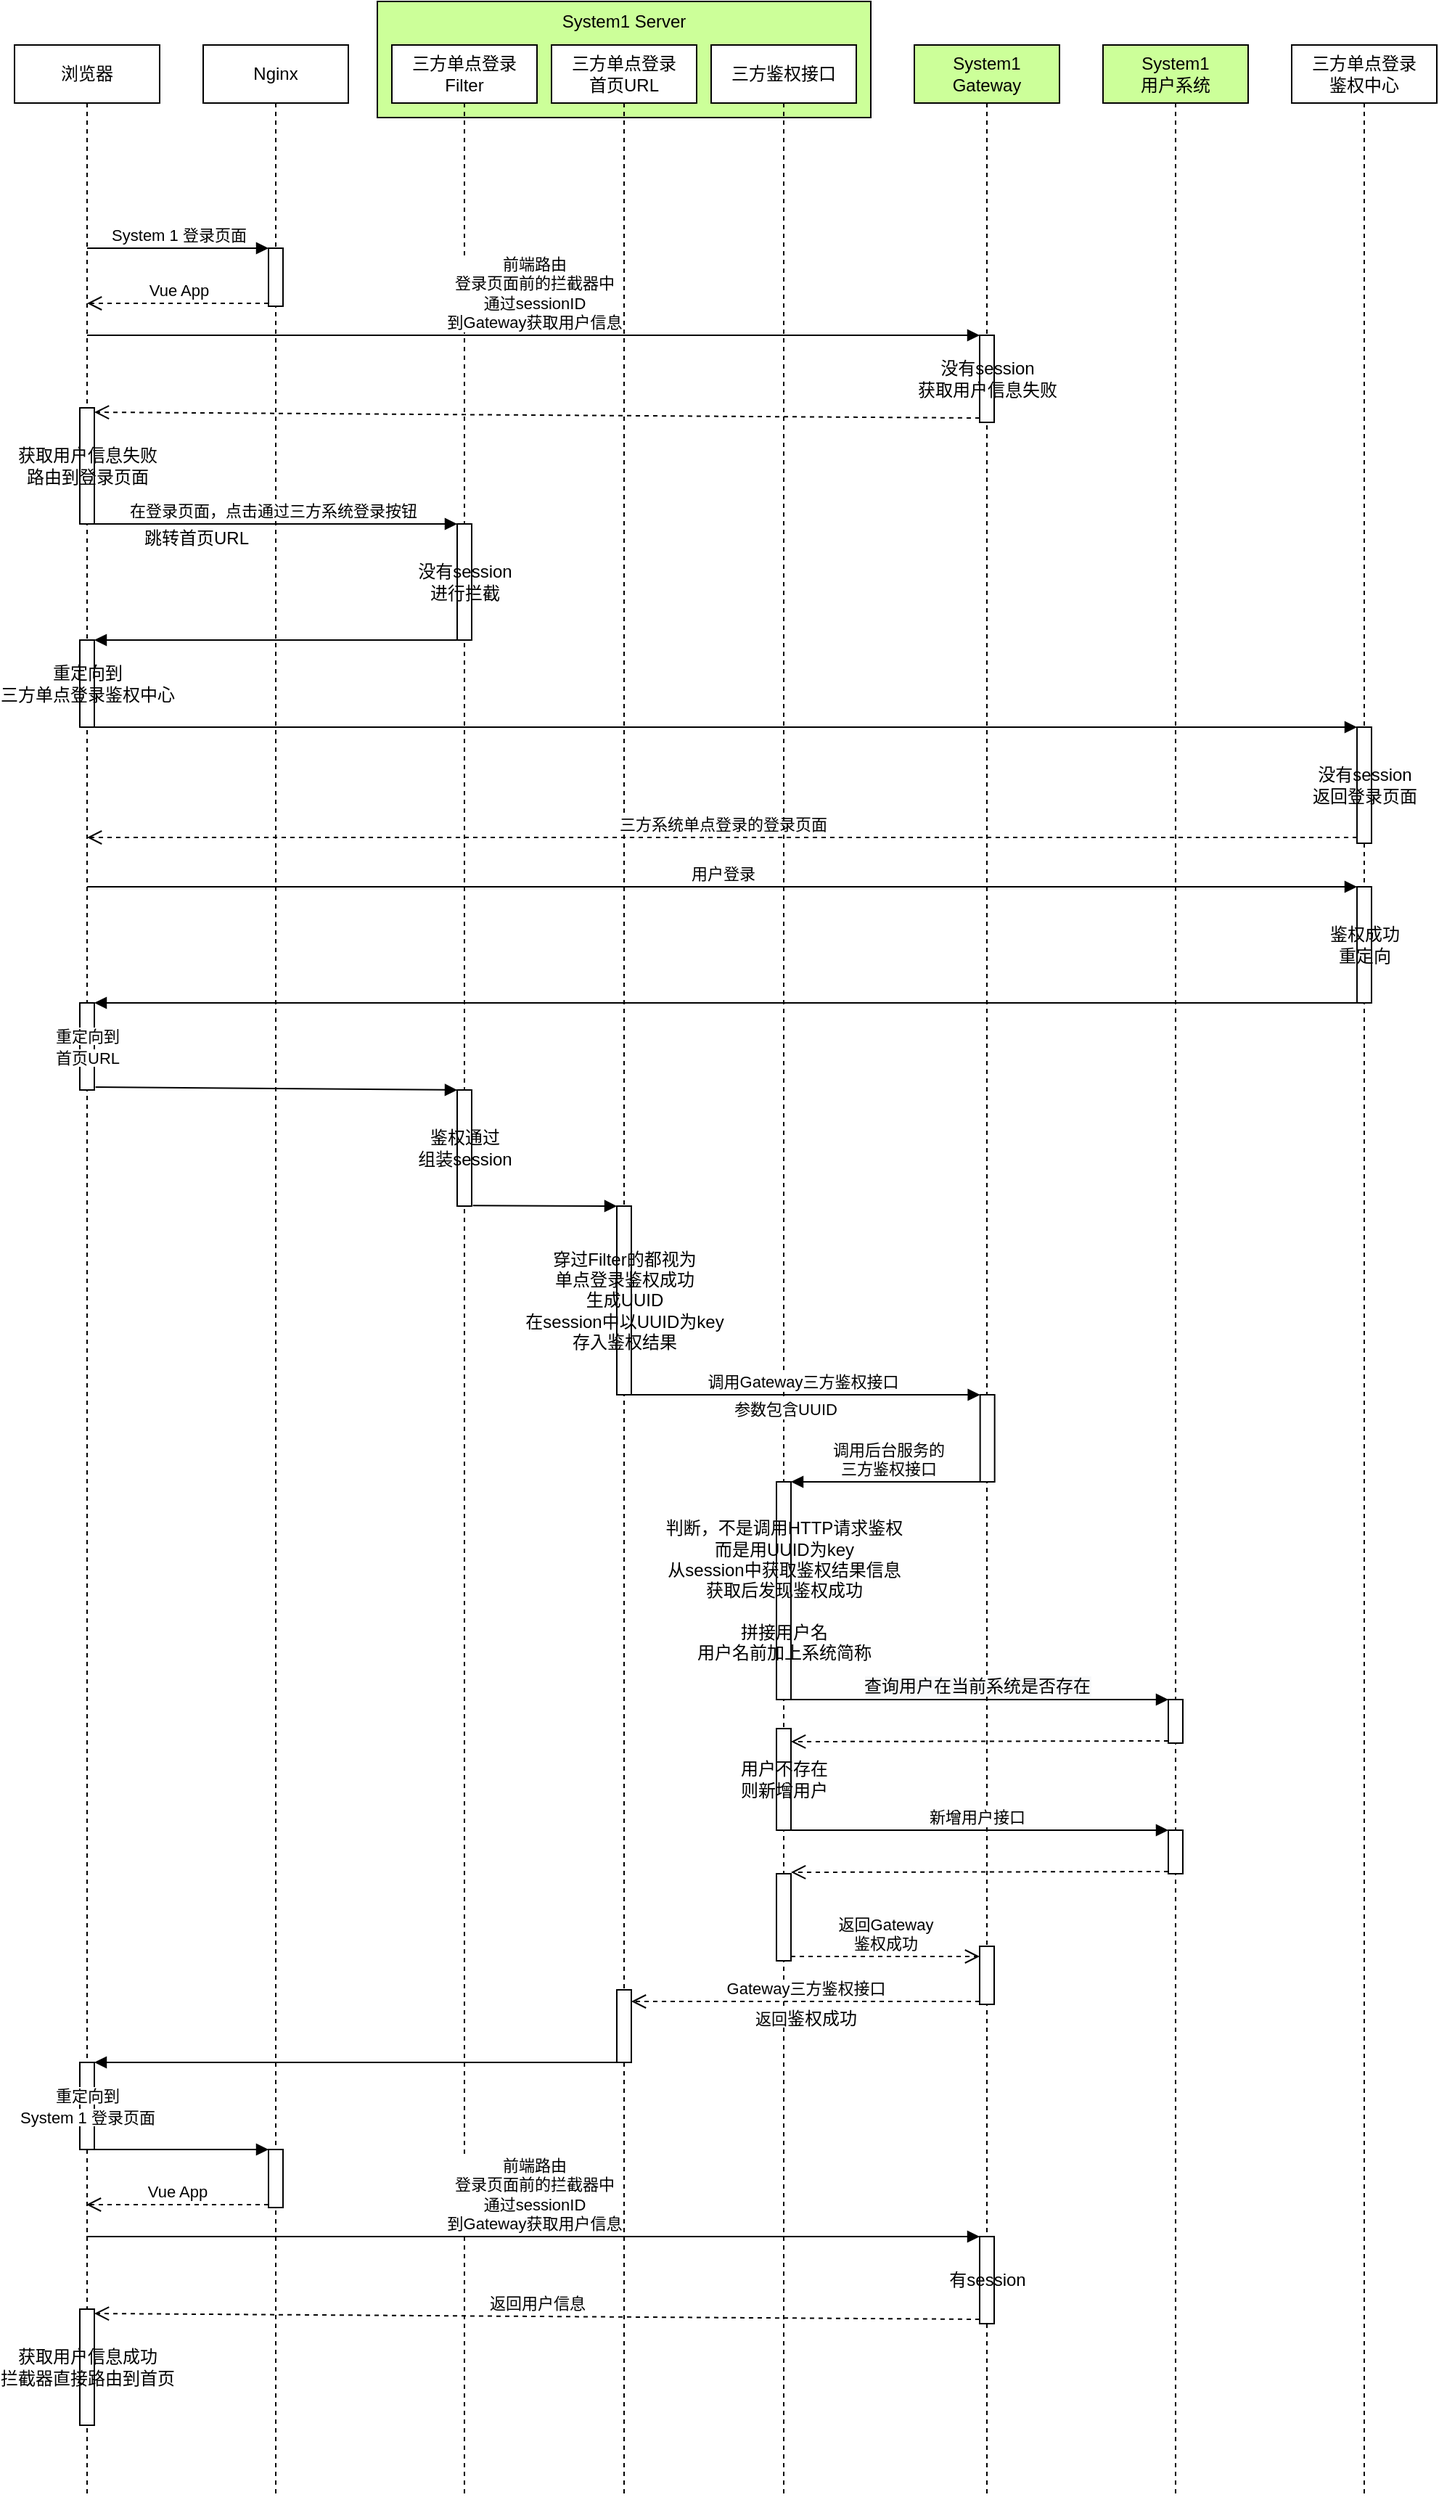 <mxfile version="14.4.4" type="github">
  <diagram id="dh1iSAnI9LNPIimuFHRk" name="第 1 页">
    <mxGraphModel dx="1102" dy="1723" grid="1" gridSize="10" guides="1" tooltips="1" connect="1" arrows="1" fold="1" page="1" pageScale="1" pageWidth="827" pageHeight="1169" math="0" shadow="0">
      <root>
        <mxCell id="0" />
        <mxCell id="1" parent="0" />
        <mxCell id="u6yMv0zxOhqang4DAun9-123" value="" style="html=1;verticalAlign=bottom;endArrow=open;dashed=1;endSize=8;exitX=0;exitY=0.95;" parent="1" source="u6yMv0zxOhqang4DAun9-121" edge="1">
          <mxGeometry relative="1" as="geometry">
            <mxPoint x="605" y="1229" as="targetPoint" />
          </mxGeometry>
        </mxCell>
        <mxCell id="u6yMv0zxOhqang4DAun9-3" value="System1 Server" style="rounded=0;whiteSpace=wrap;html=1;verticalAlign=top;fillColor=#CCFF99;" parent="1" vertex="1">
          <mxGeometry x="320" y="-60" width="340" height="80" as="geometry" />
        </mxCell>
        <mxCell id="Or9v4SIIAj_S2g1zX2Sr-3" value="浏览器" style="shape=umlLifeline;perimeter=lifelinePerimeter;whiteSpace=wrap;html=1;container=0;collapsible=0;recursiveResize=0;outlineConnect=0;" parent="1" vertex="1">
          <mxGeometry x="70" y="-30" width="100" height="1690" as="geometry" />
        </mxCell>
        <mxCell id="Or9v4SIIAj_S2g1zX2Sr-7" value="Nginx" style="shape=umlLifeline;perimeter=lifelinePerimeter;whiteSpace=wrap;html=1;container=0;collapsible=0;recursiveResize=0;outlineConnect=0;" parent="1" vertex="1">
          <mxGeometry x="200" y="-30" width="100" height="1690" as="geometry" />
        </mxCell>
        <mxCell id="Or9v4SIIAj_S2g1zX2Sr-8" value="三方单点登录&lt;br&gt;Filter" style="shape=umlLifeline;perimeter=lifelinePerimeter;whiteSpace=wrap;html=1;container=0;collapsible=0;recursiveResize=0;outlineConnect=0;" parent="1" vertex="1">
          <mxGeometry x="330" y="-30" width="100" height="1690" as="geometry" />
        </mxCell>
        <mxCell id="Or9v4SIIAj_S2g1zX2Sr-9" value="三方单点登录&lt;br&gt;首页URL" style="shape=umlLifeline;perimeter=lifelinePerimeter;whiteSpace=wrap;html=1;container=0;collapsible=0;recursiveResize=0;outlineConnect=0;" parent="1" vertex="1">
          <mxGeometry x="440" y="-30" width="100" height="1690" as="geometry" />
        </mxCell>
        <mxCell id="Or9v4SIIAj_S2g1zX2Sr-10" value="三方单点登录&lt;br&gt;鉴权中心" style="shape=umlLifeline;perimeter=lifelinePerimeter;whiteSpace=wrap;html=1;container=0;collapsible=0;recursiveResize=0;outlineConnect=0;" parent="1" vertex="1">
          <mxGeometry x="950" y="-30" width="100" height="1690" as="geometry" />
        </mxCell>
        <mxCell id="u6yMv0zxOhqang4DAun9-16" value="在登录页面，点击通过三方系统登录按钮" style="html=1;verticalAlign=bottom;endArrow=block;entryX=0;entryY=0;" parent="1" source="Or9v4SIIAj_S2g1zX2Sr-3" target="u6yMv0zxOhqang4DAun9-15" edge="1">
          <mxGeometry relative="1" as="geometry">
            <mxPoint x="305" y="300" as="sourcePoint" />
          </mxGeometry>
        </mxCell>
        <mxCell id="u6yMv0zxOhqang4DAun9-19" value="跳转首页URL" style="text;html=1;align=center;verticalAlign=middle;resizable=0;points=[];autosize=1;" parent="1" vertex="1">
          <mxGeometry x="150" y="300" width="90" height="20" as="geometry" />
        </mxCell>
        <mxCell id="u6yMv0zxOhqang4DAun9-21" value="" style="html=1;verticalAlign=bottom;endArrow=block;entryX=1;entryY=0;" parent="1" source="Or9v4SIIAj_S2g1zX2Sr-8" target="u6yMv0zxOhqang4DAun9-20" edge="1">
          <mxGeometry relative="1" as="geometry">
            <mxPoint x="185" y="380" as="sourcePoint" />
          </mxGeometry>
        </mxCell>
        <mxCell id="u6yMv0zxOhqang4DAun9-24" value="" style="html=1;verticalAlign=bottom;endArrow=block;entryX=0;entryY=0;" parent="1" source="Or9v4SIIAj_S2g1zX2Sr-3" target="u6yMv0zxOhqang4DAun9-23" edge="1">
          <mxGeometry relative="1" as="geometry">
            <mxPoint x="565" y="440" as="sourcePoint" />
          </mxGeometry>
        </mxCell>
        <mxCell id="u6yMv0zxOhqang4DAun9-25" value="三方系统单点登录的登录页面" style="html=1;verticalAlign=bottom;endArrow=open;dashed=1;endSize=8;exitX=0;exitY=0.95;" parent="1" source="u6yMv0zxOhqang4DAun9-23" target="Or9v4SIIAj_S2g1zX2Sr-3" edge="1">
          <mxGeometry relative="1" as="geometry">
            <mxPoint x="565" y="516" as="targetPoint" />
          </mxGeometry>
        </mxCell>
        <mxCell id="u6yMv0zxOhqang4DAun9-28" value="用户登录" style="html=1;verticalAlign=bottom;endArrow=block;entryX=0;entryY=0;" parent="1" source="Or9v4SIIAj_S2g1zX2Sr-3" target="u6yMv0zxOhqang4DAun9-27" edge="1">
          <mxGeometry relative="1" as="geometry">
            <mxPoint x="565" y="550" as="sourcePoint" />
          </mxGeometry>
        </mxCell>
        <mxCell id="u6yMv0zxOhqang4DAun9-49" value="" style="html=1;verticalAlign=bottom;endArrow=block;entryX=1;entryY=0;" parent="1" source="Or9v4SIIAj_S2g1zX2Sr-10" target="u6yMv0zxOhqang4DAun9-48" edge="1">
          <mxGeometry relative="1" as="geometry">
            <mxPoint x="185" y="630" as="sourcePoint" />
          </mxGeometry>
        </mxCell>
        <mxCell id="u6yMv0zxOhqang4DAun9-53" value="System1&lt;br&gt;Gateway" style="shape=umlLifeline;perimeter=lifelinePerimeter;whiteSpace=wrap;html=1;container=0;collapsible=0;recursiveResize=0;outlineConnect=0;fillColor=#CCFF99;" parent="1" vertex="1">
          <mxGeometry x="690" y="-30" width="100" height="1690" as="geometry" />
        </mxCell>
        <mxCell id="u6yMv0zxOhqang4DAun9-59" value="三方鉴权接口" style="shape=umlLifeline;perimeter=lifelinePerimeter;whiteSpace=wrap;html=1;container=0;collapsible=0;recursiveResize=0;outlineConnect=0;" parent="1" vertex="1">
          <mxGeometry x="550" y="-30" width="100" height="1690" as="geometry" />
        </mxCell>
        <mxCell id="u6yMv0zxOhqang4DAun9-81" value="" style="html=1;verticalAlign=bottom;endArrow=block;entryX=0;entryY=0;exitX=1.083;exitY=0.967;exitDx=0;exitDy=0;exitPerimeter=0;" parent="1" source="u6yMv0zxOhqang4DAun9-48" target="u6yMv0zxOhqang4DAun9-80" edge="1">
          <mxGeometry relative="1" as="geometry">
            <mxPoint x="305" y="690" as="sourcePoint" />
          </mxGeometry>
        </mxCell>
        <mxCell id="u6yMv0zxOhqang4DAun9-84" value="" style="html=1;verticalAlign=bottom;endArrow=block;entryX=0;entryY=0;exitX=1.083;exitY=0.996;exitDx=0;exitDy=0;exitPerimeter=0;" parent="1" source="u6yMv0zxOhqang4DAun9-80" target="u6yMv0zxOhqang4DAun9-83" edge="1">
          <mxGeometry relative="1" as="geometry">
            <mxPoint x="415" y="770" as="sourcePoint" />
          </mxGeometry>
        </mxCell>
        <mxCell id="u6yMv0zxOhqang4DAun9-87" value="调用Gateway三方鉴权接口" style="html=1;verticalAlign=bottom;endArrow=block;entryX=0;entryY=0;" parent="1" source="Or9v4SIIAj_S2g1zX2Sr-9" target="u6yMv0zxOhqang4DAun9-86" edge="1">
          <mxGeometry relative="1" as="geometry">
            <mxPoint x="629.997" y="850" as="sourcePoint" />
          </mxGeometry>
        </mxCell>
        <mxCell id="u6yMv0zxOhqang4DAun9-92" value="参数包含UUID" style="edgeLabel;html=1;align=center;verticalAlign=middle;resizable=0;points=[];" parent="u6yMv0zxOhqang4DAun9-87" vertex="1" connectable="0">
          <mxGeometry x="0.156" y="-2" relative="1" as="geometry">
            <mxPoint x="-31.33" y="8" as="offset" />
          </mxGeometry>
        </mxCell>
        <mxCell id="u6yMv0zxOhqang4DAun9-90" value="调用后台服务的&lt;br&gt;三方鉴权接口" style="html=1;verticalAlign=bottom;endArrow=block;entryX=1;entryY=0;" parent="1" source="u6yMv0zxOhqang4DAun9-53" target="u6yMv0zxOhqang4DAun9-89" edge="1">
          <mxGeometry relative="1" as="geometry">
            <mxPoint x="665" y="930" as="sourcePoint" />
          </mxGeometry>
        </mxCell>
        <mxCell id="u6yMv0zxOhqang4DAun9-105" value="System1&lt;br&gt;用户系统" style="shape=umlLifeline;perimeter=lifelinePerimeter;whiteSpace=wrap;html=1;container=0;collapsible=0;recursiveResize=0;outlineConnect=0;fillColor=#CCFF99;" parent="1" vertex="1">
          <mxGeometry x="820" y="-30" width="100" height="1690" as="geometry" />
        </mxCell>
        <mxCell id="u6yMv0zxOhqang4DAun9-114" value="&lt;span style=&quot;font-size: 12px ; background-color: rgb(248 , 249 , 250)&quot;&gt;查询用户在当前系统是否存在&lt;/span&gt;" style="html=1;verticalAlign=bottom;endArrow=block;entryX=0;entryY=0;" parent="1" source="u6yMv0zxOhqang4DAun9-59" target="u6yMv0zxOhqang4DAun9-113" edge="1">
          <mxGeometry relative="1" as="geometry">
            <mxPoint x="795" y="1110" as="sourcePoint" />
          </mxGeometry>
        </mxCell>
        <mxCell id="u6yMv0zxOhqang4DAun9-122" value="新增用户接口" style="html=1;verticalAlign=bottom;endArrow=block;entryX=0;entryY=0;" parent="1" source="u6yMv0zxOhqang4DAun9-59" target="u6yMv0zxOhqang4DAun9-121" edge="1">
          <mxGeometry relative="1" as="geometry">
            <mxPoint x="795" y="1250" as="sourcePoint" />
          </mxGeometry>
        </mxCell>
        <mxCell id="u6yMv0zxOhqang4DAun9-115" value="" style="html=1;verticalAlign=bottom;endArrow=open;dashed=1;endSize=8;exitX=0;exitY=0.95;" parent="1" source="u6yMv0zxOhqang4DAun9-113" edge="1">
          <mxGeometry relative="1" as="geometry">
            <mxPoint x="605" y="1139" as="targetPoint" />
          </mxGeometry>
        </mxCell>
        <mxCell id="u6yMv0zxOhqang4DAun9-139" value="Gateway三方鉴权接口" style="html=1;verticalAlign=bottom;endArrow=open;dashed=1;endSize=8;exitX=0;exitY=0.95;" parent="1" source="u6yMv0zxOhqang4DAun9-137" edge="1">
          <mxGeometry relative="1" as="geometry">
            <mxPoint x="495" y="1318" as="targetPoint" />
          </mxGeometry>
        </mxCell>
        <mxCell id="u6yMv0zxOhqang4DAun9-143" value="&lt;span style=&quot;font-size: 11px ; background-color: rgb(255 , 255 , 255)&quot;&gt;返回&lt;/span&gt;鉴权成功" style="text;html=1;align=center;verticalAlign=middle;resizable=0;points=[];autosize=1;" parent="1" vertex="1">
          <mxGeometry x="570" y="1320" width="90" height="20" as="geometry" />
        </mxCell>
        <mxCell id="u6yMv0zxOhqang4DAun9-145" value="" style="html=1;verticalAlign=bottom;endArrow=block;entryX=1;entryY=0;" parent="1" source="Or9v4SIIAj_S2g1zX2Sr-9" target="u6yMv0zxOhqang4DAun9-144" edge="1">
          <mxGeometry relative="1" as="geometry">
            <mxPoint x="185" y="1360" as="sourcePoint" />
          </mxGeometry>
        </mxCell>
        <mxCell id="u6yMv0zxOhqang4DAun9-20" value="重定向到&lt;br&gt;三方单点登录鉴权中心" style="html=1;points=[];perimeter=orthogonalPerimeter;" parent="1" vertex="1">
          <mxGeometry x="115" y="380" width="10" height="60" as="geometry" />
        </mxCell>
        <mxCell id="u6yMv0zxOhqang4DAun9-48" value="&lt;span style=&quot;font-size: 11px ; background-color: rgb(255 , 255 , 255)&quot;&gt;重定向到&lt;br&gt;首页URL&lt;/span&gt;" style="html=1;points=[];perimeter=orthogonalPerimeter;" parent="1" vertex="1">
          <mxGeometry x="115" y="630" width="10" height="60" as="geometry" />
        </mxCell>
        <mxCell id="u6yMv0zxOhqang4DAun9-144" value="&lt;span style=&quot;font-size: 11px ; background-color: rgb(255 , 255 , 255)&quot;&gt;重定向到&lt;br&gt;System 1 登录页面&lt;/span&gt;" style="html=1;points=[];perimeter=orthogonalPerimeter;fillColor=#FFFFFF;" parent="1" vertex="1">
          <mxGeometry x="115" y="1360" width="10" height="60" as="geometry" />
        </mxCell>
        <mxCell id="u6yMv0zxOhqang4DAun9-15" value="没有session&lt;br&gt;进行拦截" style="html=1;points=[];perimeter=orthogonalPerimeter;" parent="1" vertex="1">
          <mxGeometry x="375" y="300" width="10" height="80" as="geometry" />
        </mxCell>
        <mxCell id="u6yMv0zxOhqang4DAun9-80" value="鉴权通过&lt;br&gt;组装session" style="html=1;points=[];perimeter=orthogonalPerimeter;fillColor=#FFFFFF;" parent="1" vertex="1">
          <mxGeometry x="375" y="690" width="10" height="80" as="geometry" />
        </mxCell>
        <mxCell id="u6yMv0zxOhqang4DAun9-83" value="穿过Filter的都视为&lt;br&gt;单点登录鉴权成功&lt;br&gt;生成UUID&lt;br&gt;在session中以UUID为key&lt;br&gt;存入鉴权结果" style="html=1;points=[];perimeter=orthogonalPerimeter;fillColor=#FFFFFF;" parent="1" vertex="1">
          <mxGeometry x="485" y="770" width="10" height="130" as="geometry" />
        </mxCell>
        <mxCell id="u6yMv0zxOhqang4DAun9-140" value="" style="html=1;points=[];perimeter=orthogonalPerimeter;fillColor=#FFFFFF;" parent="1" vertex="1">
          <mxGeometry x="485" y="1310" width="10" height="50" as="geometry" />
        </mxCell>
        <mxCell id="u6yMv0zxOhqang4DAun9-89" value="判断，不是调用HTTP请求鉴权&lt;br&gt;而是用UUID为key&lt;br&gt;从session中获取鉴权结果信息&lt;br&gt;获取后发现鉴权成功&lt;br&gt;&lt;br&gt;拼接用户名&lt;br&gt;用户名前加上系统简称" style="html=1;points=[];perimeter=orthogonalPerimeter;fillColor=#FFFFFF;" parent="1" vertex="1">
          <mxGeometry x="595" y="960" width="10" height="150" as="geometry" />
        </mxCell>
        <mxCell id="u6yMv0zxOhqang4DAun9-116" value="用户不存在&lt;br&gt;则新增用户" style="html=1;points=[];perimeter=orthogonalPerimeter;fillColor=#FFFFFF;" parent="1" vertex="1">
          <mxGeometry x="595" y="1130" width="10" height="70" as="geometry" />
        </mxCell>
        <mxCell id="u6yMv0zxOhqang4DAun9-134" value="" style="html=1;points=[];perimeter=orthogonalPerimeter;fillColor=#FFFFFF;" parent="1" vertex="1">
          <mxGeometry x="595" y="1230" width="10" height="60" as="geometry" />
        </mxCell>
        <mxCell id="u6yMv0zxOhqang4DAun9-136" value="返回Gateway&lt;br&gt;鉴权成功" style="html=1;verticalAlign=bottom;endArrow=open;dashed=1;endSize=8;exitX=1;exitY=0.95;" parent="1" source="u6yMv0zxOhqang4DAun9-134" edge="1">
          <mxGeometry x="550" y="120" as="geometry">
            <mxPoint x="735" y="1287" as="targetPoint" />
          </mxGeometry>
        </mxCell>
        <mxCell id="u6yMv0zxOhqang4DAun9-86" value="" style="html=1;points=[];perimeter=orthogonalPerimeter;fillColor=#FFFFFF;" parent="1" vertex="1">
          <mxGeometry x="735.33" y="900" width="10" height="60" as="geometry" />
        </mxCell>
        <mxCell id="u6yMv0zxOhqang4DAun9-137" value="" style="html=1;points=[];perimeter=orthogonalPerimeter;fillColor=#FFFFFF;" parent="1" vertex="1">
          <mxGeometry x="735" y="1280" width="10" height="40" as="geometry" />
        </mxCell>
        <mxCell id="u6yMv0zxOhqang4DAun9-113" value="" style="html=1;points=[];perimeter=orthogonalPerimeter;fillColor=#FFFFFF;" parent="1" vertex="1">
          <mxGeometry x="865" y="1110" width="10" height="30" as="geometry" />
        </mxCell>
        <mxCell id="u6yMv0zxOhqang4DAun9-121" value="" style="html=1;points=[];perimeter=orthogonalPerimeter;fillColor=#FFFFFF;" parent="1" vertex="1">
          <mxGeometry x="865" y="1200" width="10" height="30" as="geometry" />
        </mxCell>
        <mxCell id="u6yMv0zxOhqang4DAun9-23" value="没有session&lt;br&gt;返回登录页面" style="html=1;points=[];perimeter=orthogonalPerimeter;" parent="1" vertex="1">
          <mxGeometry x="995" y="440" width="10" height="80" as="geometry" />
        </mxCell>
        <mxCell id="u6yMv0zxOhqang4DAun9-27" value="鉴权成功&lt;br&gt;重定向" style="html=1;points=[];perimeter=orthogonalPerimeter;" parent="1" vertex="1">
          <mxGeometry x="995" y="550" width="10" height="80" as="geometry" />
        </mxCell>
        <mxCell id="8rMJmTV3KKsouPYQTct0-5" value="" style="html=1;points=[];perimeter=orthogonalPerimeter;" parent="1" vertex="1">
          <mxGeometry x="245" y="110" width="10" height="40" as="geometry" />
        </mxCell>
        <mxCell id="8rMJmTV3KKsouPYQTct0-6" value="System 1 登录页面" style="html=1;verticalAlign=bottom;endArrow=block;entryX=0;entryY=0;" parent="1" source="Or9v4SIIAj_S2g1zX2Sr-3" target="8rMJmTV3KKsouPYQTct0-5" edge="1">
          <mxGeometry relative="1" as="geometry">
            <mxPoint x="175" y="50" as="sourcePoint" />
          </mxGeometry>
        </mxCell>
        <mxCell id="8rMJmTV3KKsouPYQTct0-7" value="Vue App" style="html=1;verticalAlign=bottom;endArrow=open;dashed=1;endSize=8;exitX=0;exitY=0.95;" parent="1" source="8rMJmTV3KKsouPYQTct0-5" target="Or9v4SIIAj_S2g1zX2Sr-3" edge="1">
          <mxGeometry relative="1" as="geometry">
            <mxPoint x="175" y="126" as="targetPoint" />
          </mxGeometry>
        </mxCell>
        <mxCell id="8rMJmTV3KKsouPYQTct0-8" value="没有session&lt;br&gt;获取用户信息失败" style="html=1;points=[];perimeter=orthogonalPerimeter;" parent="1" vertex="1">
          <mxGeometry x="735" y="170" width="10" height="60" as="geometry" />
        </mxCell>
        <mxCell id="8rMJmTV3KKsouPYQTct0-9" value="前端路由&lt;br&gt;登录页面前的拦截器中&lt;br&gt;通过sessionID&lt;br&gt;到Gateway获取用户信息" style="html=1;verticalAlign=bottom;endArrow=block;entryX=0;entryY=0;" parent="1" source="Or9v4SIIAj_S2g1zX2Sr-3" target="8rMJmTV3KKsouPYQTct0-8" edge="1">
          <mxGeometry relative="1" as="geometry">
            <mxPoint x="665" y="90" as="sourcePoint" />
          </mxGeometry>
        </mxCell>
        <mxCell id="8rMJmTV3KKsouPYQTct0-10" value="" style="html=1;verticalAlign=bottom;endArrow=open;dashed=1;endSize=8;exitX=0;exitY=0.95;" parent="1" source="8rMJmTV3KKsouPYQTct0-8" edge="1">
          <mxGeometry relative="1" as="geometry">
            <mxPoint x="125" y="223" as="targetPoint" />
          </mxGeometry>
        </mxCell>
        <mxCell id="8rMJmTV3KKsouPYQTct0-11" value="获取用户信息失败&lt;br&gt;路由到登录页面" style="html=1;points=[];perimeter=orthogonalPerimeter;" parent="1" vertex="1">
          <mxGeometry x="115" y="220" width="10" height="80" as="geometry" />
        </mxCell>
        <mxCell id="8rMJmTV3KKsouPYQTct0-22" value="" style="html=1;points=[];perimeter=orthogonalPerimeter;" parent="1" vertex="1">
          <mxGeometry x="245" y="1420" width="10" height="40" as="geometry" />
        </mxCell>
        <mxCell id="8rMJmTV3KKsouPYQTct0-23" value="" style="html=1;verticalAlign=bottom;endArrow=block;entryX=0;entryY=0;" parent="1" target="8rMJmTV3KKsouPYQTct0-22" edge="1">
          <mxGeometry relative="1" as="geometry">
            <mxPoint x="119.5" y="1420" as="sourcePoint" />
          </mxGeometry>
        </mxCell>
        <mxCell id="8rMJmTV3KKsouPYQTct0-24" value="Vue App" style="html=1;verticalAlign=bottom;endArrow=open;dashed=1;endSize=8;exitX=0;exitY=0.95;" parent="1" source="8rMJmTV3KKsouPYQTct0-22" edge="1">
          <mxGeometry relative="1" as="geometry">
            <mxPoint x="119.5" y="1458" as="targetPoint" />
          </mxGeometry>
        </mxCell>
        <mxCell id="8rMJmTV3KKsouPYQTct0-25" value="有session" style="html=1;points=[];perimeter=orthogonalPerimeter;" parent="1" vertex="1">
          <mxGeometry x="735" y="1480" width="10" height="60" as="geometry" />
        </mxCell>
        <mxCell id="8rMJmTV3KKsouPYQTct0-26" value="前端路由&lt;br&gt;登录页面前的拦截器中&lt;br&gt;通过sessionID&lt;br&gt;到Gateway获取用户信息" style="html=1;verticalAlign=bottom;endArrow=block;entryX=0;entryY=0;" parent="1" target="8rMJmTV3KKsouPYQTct0-25" edge="1">
          <mxGeometry relative="1" as="geometry">
            <mxPoint x="119.5" y="1480" as="sourcePoint" />
          </mxGeometry>
        </mxCell>
        <mxCell id="8rMJmTV3KKsouPYQTct0-27" value="返回用户信息" style="html=1;verticalAlign=bottom;endArrow=open;dashed=1;endSize=8;exitX=0;exitY=0.95;" parent="1" source="8rMJmTV3KKsouPYQTct0-25" edge="1">
          <mxGeometry relative="1" as="geometry">
            <mxPoint x="125" y="1533" as="targetPoint" />
          </mxGeometry>
        </mxCell>
        <mxCell id="8rMJmTV3KKsouPYQTct0-28" value="获取用户信息成功&lt;br&gt;拦截器直接路由到首页" style="html=1;points=[];perimeter=orthogonalPerimeter;" parent="1" vertex="1">
          <mxGeometry x="115" y="1530" width="10" height="80" as="geometry" />
        </mxCell>
      </root>
    </mxGraphModel>
  </diagram>
</mxfile>
